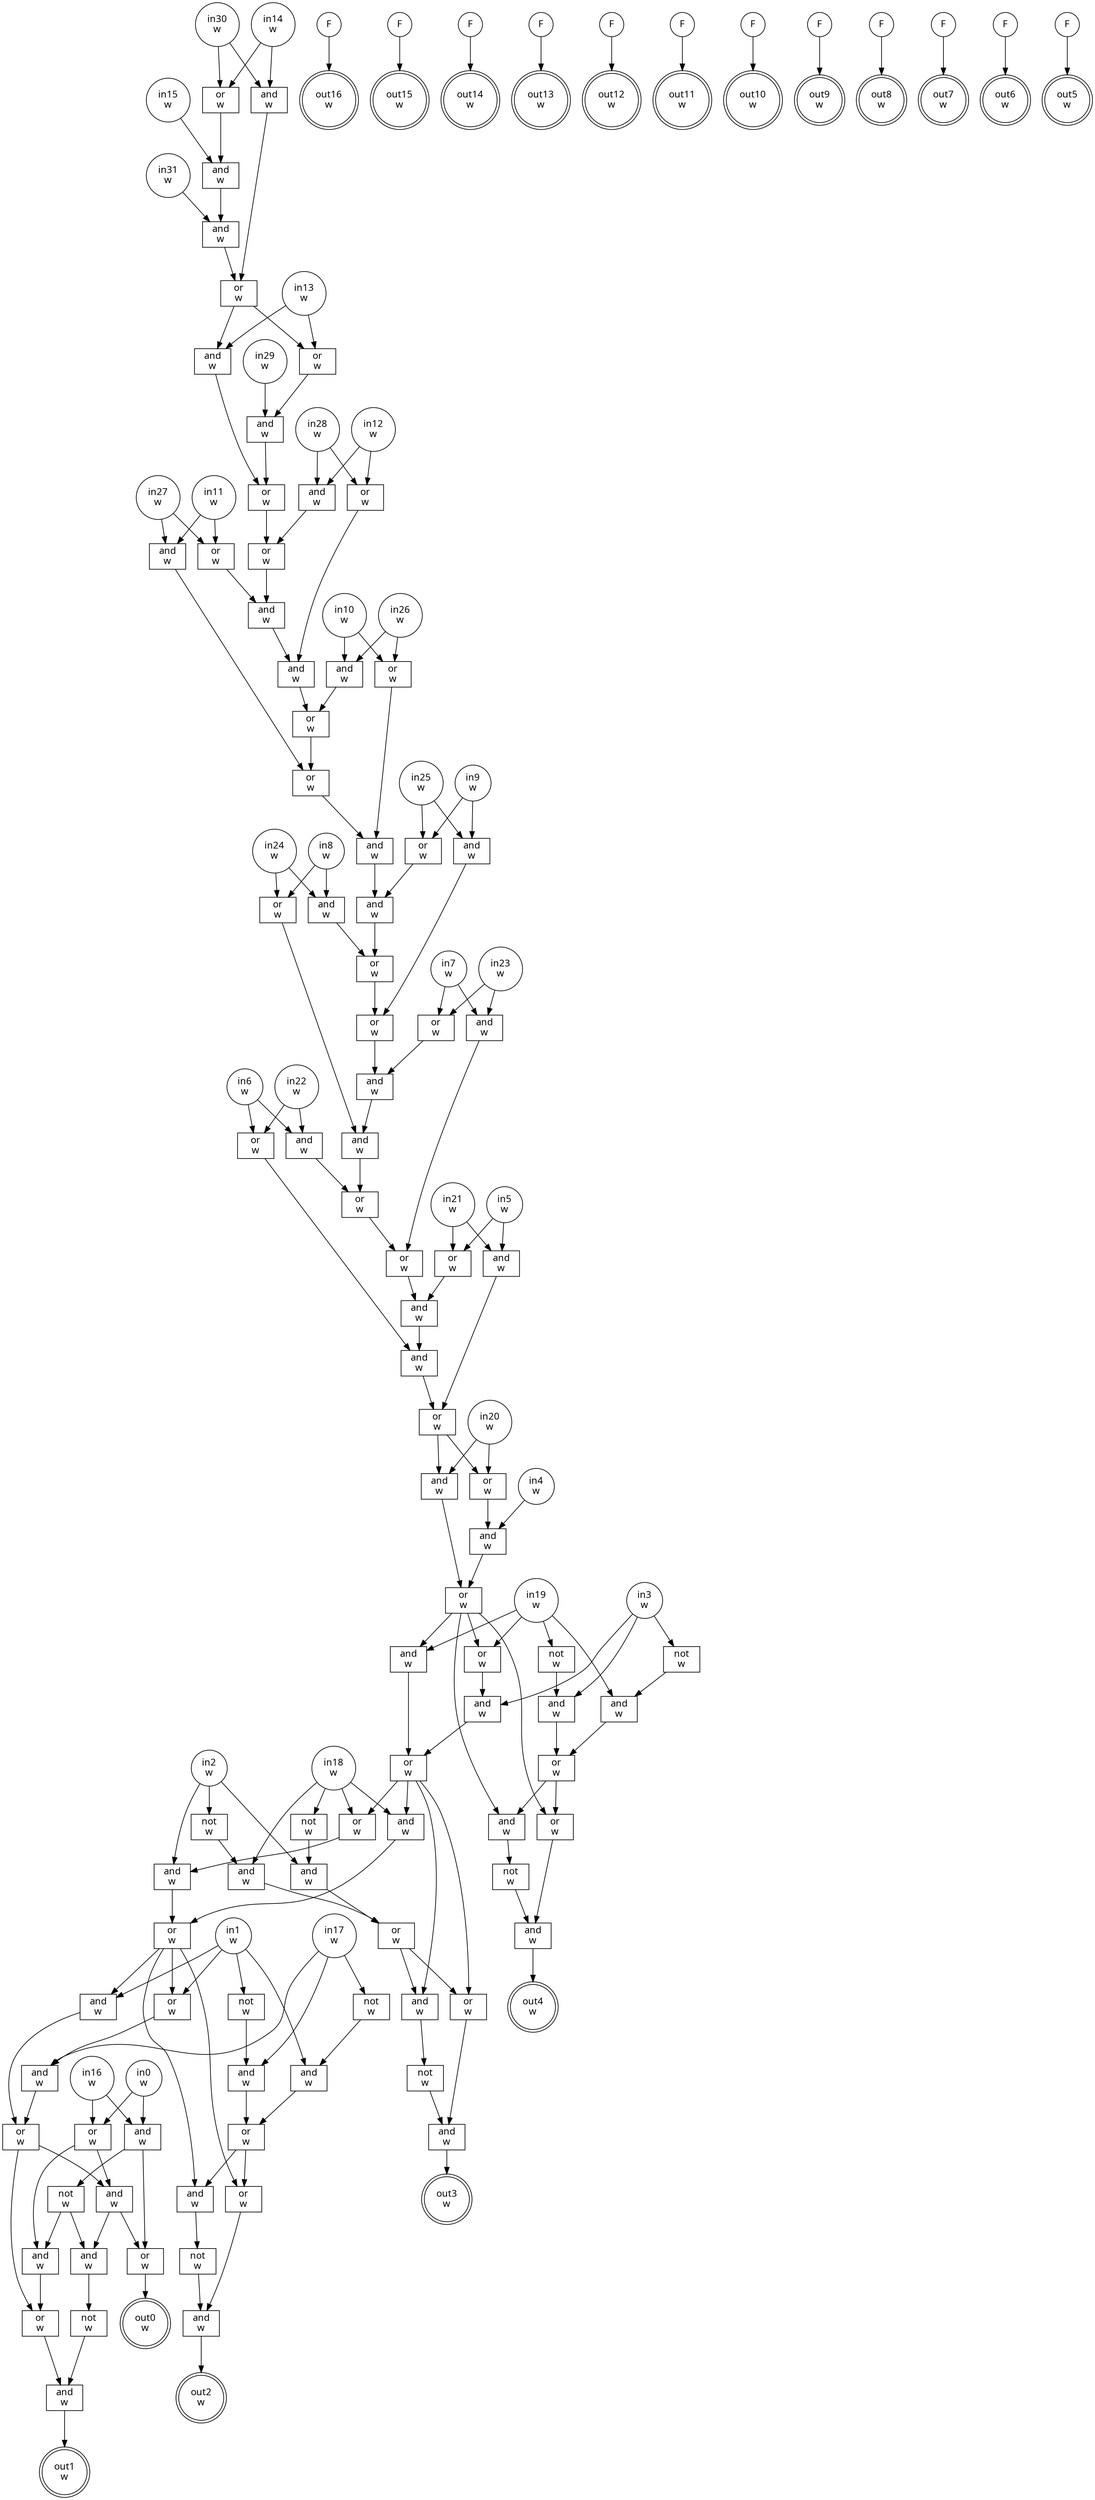 digraph circuit{
	node [style = filled, fillcolor = white,shape=rect, fontname=geneva]
	g0 [label="in0\nw",shape=circle,fillcolor=white]
	g1 [label="in1\nw",shape=circle,fillcolor=white]
	g2 [label="in2\nw",shape=circle,fillcolor=white]
	g3 [label="in3\nw",shape=circle,fillcolor=white]
	g4 [label="in4\nw",shape=circle,fillcolor=white]
	g5 [label="in5\nw",shape=circle,fillcolor=white]
	g6 [label="in6\nw",shape=circle,fillcolor=white]
	g7 [label="in7\nw",shape=circle,fillcolor=white]
	g8 [label="in8\nw",shape=circle,fillcolor=white]
	g9 [label="in9\nw",shape=circle,fillcolor=white]
	g10 [label="in10\nw",shape=circle,fillcolor=white]
	g11 [label="in11\nw",shape=circle,fillcolor=white]
	g12 [label="in12\nw",shape=circle,fillcolor=white]
	g13 [label="in13\nw",shape=circle,fillcolor=white]
	g14 [label="in14\nw",shape=circle,fillcolor=white]
	g15 [label="in15\nw",shape=circle,fillcolor=white]
	g16 [label="in16\nw",shape=circle,fillcolor=white]
	g17 [label="in17\nw",shape=circle,fillcolor=white]
	g18 [label="in18\nw",shape=circle,fillcolor=white]
	g19 [label="in19\nw",shape=circle,fillcolor=white]
	g20 [label="in20\nw",shape=circle,fillcolor=white]
	g21 [label="in21\nw",shape=circle,fillcolor=white]
	g22 [label="in22\nw",shape=circle,fillcolor=white]
	g23 [label="in23\nw",shape=circle,fillcolor=white]
	g24 [label="in24\nw",shape=circle,fillcolor=white]
	g25 [label="in25\nw",shape=circle,fillcolor=white]
	g26 [label="in26\nw",shape=circle,fillcolor=white]
	g27 [label="in27\nw",shape=circle,fillcolor=white]
	g28 [label="in28\nw",shape=circle,fillcolor=white]
	g29 [label="in29\nw",shape=circle,fillcolor=white]
	g30 [label="in30\nw",shape=circle,fillcolor=white]
	g31 [label="in31\nw",shape=circle,fillcolor=white]
	g32 [label="F",shape=circle,fillcolor=white]
	g33 [label="F",shape=circle,fillcolor=white]
	g34 [label="F",shape=circle,fillcolor=white]
	g35 [label="F",shape=circle,fillcolor=white]
	g36 [label="F",shape=circle,fillcolor=white]
	g37 [label="F",shape=circle,fillcolor=white]
	g38 [label="F",shape=circle,fillcolor=white]
	g39 [label="F",shape=circle,fillcolor=white]
	g40 [label="F",shape=circle,fillcolor=white]
	g41 [label="F",shape=circle,fillcolor=white]
	g42 [label="F",shape=circle,fillcolor=white]
	g43 [label="F",shape=circle,fillcolor=white]
	g44 [label="not\nw",fillcolor=white]
	g45 [label="not\nw",fillcolor=white]
	g46 [label="not\nw",fillcolor=white]
	g47 [label="or\nw",fillcolor=white]
	g48 [label="and\nw",fillcolor=white]
	g49 [label="and\nw",fillcolor=white]
	g50 [label="and\nw",fillcolor=white]
	g51 [label="or\nw",fillcolor=white]
	g52 [label="or\nw",fillcolor=white]
	g53 [label="and\nw",fillcolor=white]
	g54 [label="and\nw",fillcolor=white]
	g55 [label="or\nw",fillcolor=white]
	g56 [label="and\nw",fillcolor=white]
	g57 [label="or\nw",fillcolor=white]
	g58 [label="or\nw",fillcolor=white]
	g59 [label="and\nw",fillcolor=white]
	g60 [label="or\nw",fillcolor=white]
	g61 [label="and\nw",fillcolor=white]
	g62 [label="and\nw",fillcolor=white]
	g63 [label="and\nw",fillcolor=white]
	g64 [label="or\nw",fillcolor=white]
	g65 [label="or\nw",fillcolor=white]
	g66 [label="or\nw",fillcolor=white]
	g67 [label="and\nw",fillcolor=white]
	g68 [label="and\nw",fillcolor=white]
	g69 [label="or\nw",fillcolor=white]
	g70 [label="and\nw",fillcolor=white]
	g71 [label="and\nw",fillcolor=white]
	g72 [label="or\nw",fillcolor=white]
	g73 [label="or\nw",fillcolor=white]
	g74 [label="or\nw",fillcolor=white]
	g75 [label="and\nw",fillcolor=white]
	g76 [label="or\nw",fillcolor=white]
	g77 [label="and\nw",fillcolor=white]
	g78 [label="and\nw",fillcolor=white]
	g79 [label="and\nw",fillcolor=white]
	g80 [label="or\nw",fillcolor=white]
	g81 [label="or\nw",fillcolor=white]
	g82 [label="or\nw",fillcolor=white]
	g83 [label="or\nw",fillcolor=white]
	g84 [label="and\nw",fillcolor=white]
	g85 [label="and\nw",fillcolor=white]
	g86 [label="and\nw",fillcolor=white]
	g87 [label="or\nw",fillcolor=white]
	g88 [label="or\nw",fillcolor=white]
	g89 [label="and\nw",fillcolor=white]
	g90 [label="and\nw",fillcolor=white]
	g91 [label="or\nw",fillcolor=white]
	g92 [label="or\nw",fillcolor=white]
	g93 [label="and\nw",fillcolor=white]
	g94 [label="and\nw",fillcolor=white]
	g95 [label="and\nw",fillcolor=white]
	g96 [label="or\nw",fillcolor=white]
	g97 [label="or\nw",fillcolor=white]
	g98 [label="and\nw",fillcolor=white]
	g99 [label="not\nw",fillcolor=white]
	g100 [label="and\nw",fillcolor=white]
	g101 [label="or\nw",fillcolor=white]
	g102 [label="and\nw",fillcolor=white]
	g103 [label="not\nw",fillcolor=white]
	g104 [label="or\nw",fillcolor=white]
	g105 [label="and\nw",fillcolor=white]
	g106 [label="and\nw",fillcolor=white]
	g107 [label="and\nw",fillcolor=white]
	g108 [label="or\nw",fillcolor=white]
	g109 [label="not\nw",fillcolor=white]
	g110 [label="and\nw",fillcolor=white]
	g111 [label="or\nw",fillcolor=white]
	g112 [label="and\nw",fillcolor=white]
	g113 [label="not\nw",fillcolor=white]
	g114 [label="or\nw",fillcolor=white]
	g115 [label="and\nw",fillcolor=white]
	g116 [label="and\nw",fillcolor=white]
	g117 [label="or\nw",fillcolor=white]
	g118 [label="and\nw",fillcolor=white]
	g119 [label="and\nw",fillcolor=white]
	g120 [label="or\nw",fillcolor=white]
	g121 [label="not\nw",fillcolor=white]
	g122 [label="and\nw",fillcolor=white]
	g123 [label="or\nw",fillcolor=white]
	g124 [label="and\nw",fillcolor=white]
	g125 [label="not\nw",fillcolor=white]
	g126 [label="or\nw",fillcolor=white]
	g127 [label="and\nw",fillcolor=white]
	g128 [label="and\nw",fillcolor=white]
	g129 [label="not\nw",fillcolor=white]
	g130 [label="or\nw",fillcolor=white]
	g131 [label="and\nw",fillcolor=white]
	g132 [label="or\nw",fillcolor=white]
	g133 [label="and\nw",fillcolor=white]
	g134 [label="and\nw",fillcolor=white]
	g135 [label="not\nw",fillcolor=white]
	g136 [label="and\nw",fillcolor=white]
	g137 [label="or\nw",fillcolor=white]
	g138 [label="out0\nw",shape=doublecircle,fillcolor=white]
	g139 [label="out1\nw",shape=doublecircle,fillcolor=white]
	g140 [label="out2\nw",shape=doublecircle,fillcolor=white]
	g141 [label="out3\nw",shape=doublecircle,fillcolor=white]
	g142 [label="out4\nw",shape=doublecircle,fillcolor=white]
	g143 [label="out5\nw",shape=doublecircle,fillcolor=white]
	g144 [label="out6\nw",shape=doublecircle,fillcolor=white]
	g145 [label="out7\nw",shape=doublecircle,fillcolor=white]
	g146 [label="out8\nw",shape=doublecircle,fillcolor=white]
	g147 [label="out9\nw",shape=doublecircle,fillcolor=white]
	g148 [label="out10\nw",shape=doublecircle,fillcolor=white]
	g149 [label="out11\nw",shape=doublecircle,fillcolor=white]
	g150 [label="out12\nw",shape=doublecircle,fillcolor=white]
	g151 [label="out13\nw",shape=doublecircle,fillcolor=white]
	g152 [label="out14\nw",shape=doublecircle,fillcolor=white]
	g153 [label="out15\nw",shape=doublecircle,fillcolor=white]
	g154 [label="out16\nw",shape=doublecircle,fillcolor=white]
	edge [fontname=Geneva,fontcolor=forestgreen]
	g0->g128
	g0->g130
	g1->g116
	g1->g117
	g1->g119
	g1->g121
	g2->g106
	g2->g107
	g2->g109
	g3->g94
	g3->g95
	g3->g99
	g4->g90
	g5->g83
	g5->g86
	g6->g79
	g6->g82
	g7->g75
	g7->g76
	g8->g71
	g8->g74
	g9->g68
	g9->g69
	g10->g63
	g10->g66
	g11->g59
	g11->g60
	g12->g56
	g12->g58
	g13->g52
	g13->g54
	g14->g47
	g14->g50
	g15->g48
	g16->g128
	g16->g130
	g17->g46
	g17->g118
	g17->g122
	g18->g45
	g18->g97
	g18->g98
	g18->g110
	g19->g44
	g19->g92
	g19->g93
	g19->g100
	g20->g88
	g20->g89
	g21->g83
	g21->g86
	g22->g79
	g22->g82
	g23->g75
	g23->g76
	g24->g71
	g24->g74
	g25->g68
	g25->g69
	g26->g63
	g26->g66
	g27->g59
	g27->g60
	g28->g56
	g28->g58
	g29->g53
	g30->g47
	g30->g50
	g31->g49
	g32->g154
	g33->g153
	g34->g152
	g35->g151
	g36->g150
	g37->g149
	g38->g148
	g39->g147
	g40->g146
	g41->g145
	g42->g144
	g43->g143
	g44->g94
	g45->g106
	g46->g116
	g47->g48
	g48->g49
	g49->g51
	g50->g51
	g51->g52
	g51->g54
	g52->g53
	g53->g55
	g54->g55
	g55->g57
	g56->g57
	g57->g61
	g58->g62
	g59->g65
	g60->g61
	g61->g62
	g62->g64
	g63->g64
	g64->g65
	g65->g67
	g66->g67
	g67->g70
	g68->g73
	g69->g70
	g70->g72
	g71->g72
	g72->g73
	g73->g77
	g74->g78
	g75->g81
	g76->g77
	g77->g78
	g78->g80
	g79->g80
	g80->g81
	g81->g84
	g82->g85
	g83->g84
	g84->g85
	g85->g87
	g86->g87
	g87->g88
	g87->g89
	g88->g90
	g89->g91
	g90->g91
	g91->g92
	g91->g93
	g91->g102
	g91->g104
	g92->g95
	g93->g96
	g94->g101
	g95->g96
	g96->g97
	g96->g98
	g96->g112
	g96->g114
	g97->g107
	g98->g108
	g99->g100
	g100->g101
	g101->g102
	g101->g104
	g102->g103
	g103->g105
	g104->g105
	g105->g142
	g106->g111
	g107->g108
	g108->g117
	g108->g119
	g108->g124
	g108->g126
	g109->g110
	g110->g111
	g111->g112
	g111->g114
	g112->g113
	g113->g115
	g114->g115
	g115->g141
	g116->g123
	g117->g118
	g118->g120
	g119->g120
	g120->g132
	g120->g133
	g121->g122
	g122->g123
	g123->g124
	g123->g126
	g124->g125
	g125->g127
	g126->g127
	g127->g140
	g128->g129
	g128->g137
	g129->g131
	g129->g134
	g130->g131
	g130->g133
	g131->g132
	g132->g136
	g133->g134
	g133->g137
	g134->g135
	g135->g136
	g136->g139
	g137->g138
}